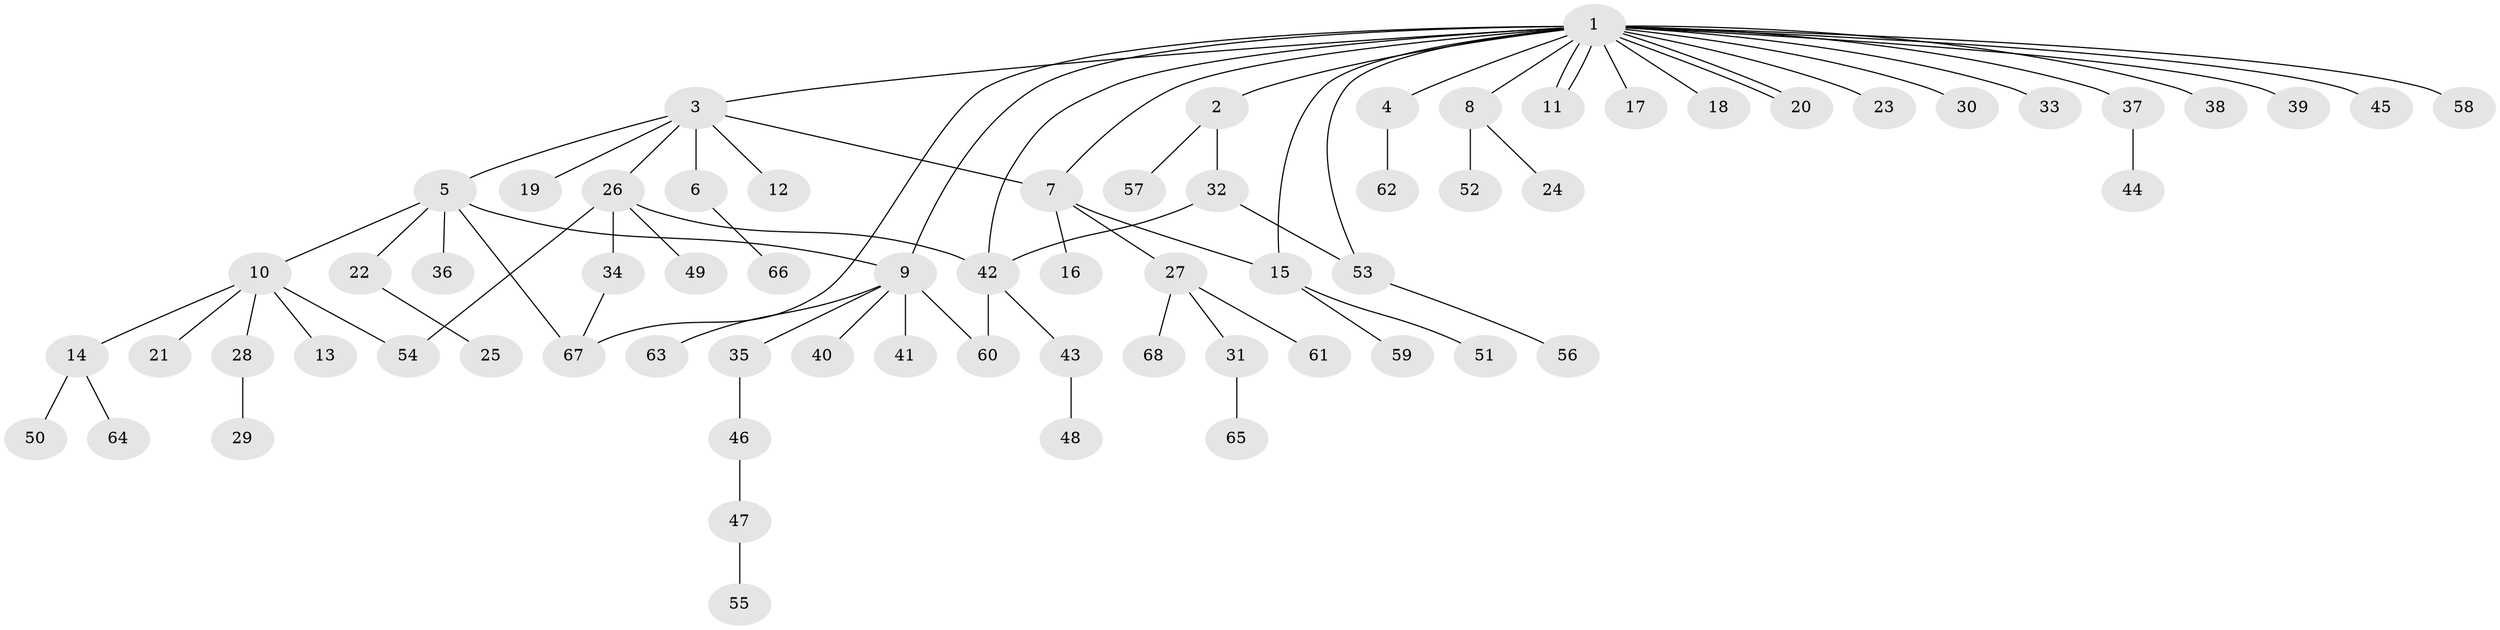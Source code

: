 // Generated by graph-tools (version 1.1) at 2025/14/03/09/25 04:14:21]
// undirected, 68 vertices, 79 edges
graph export_dot {
graph [start="1"]
  node [color=gray90,style=filled];
  1;
  2;
  3;
  4;
  5;
  6;
  7;
  8;
  9;
  10;
  11;
  12;
  13;
  14;
  15;
  16;
  17;
  18;
  19;
  20;
  21;
  22;
  23;
  24;
  25;
  26;
  27;
  28;
  29;
  30;
  31;
  32;
  33;
  34;
  35;
  36;
  37;
  38;
  39;
  40;
  41;
  42;
  43;
  44;
  45;
  46;
  47;
  48;
  49;
  50;
  51;
  52;
  53;
  54;
  55;
  56;
  57;
  58;
  59;
  60;
  61;
  62;
  63;
  64;
  65;
  66;
  67;
  68;
  1 -- 2;
  1 -- 3;
  1 -- 4;
  1 -- 7;
  1 -- 8;
  1 -- 9;
  1 -- 11;
  1 -- 11;
  1 -- 15;
  1 -- 17;
  1 -- 18;
  1 -- 20;
  1 -- 20;
  1 -- 23;
  1 -- 30;
  1 -- 33;
  1 -- 37;
  1 -- 38;
  1 -- 39;
  1 -- 42;
  1 -- 45;
  1 -- 53;
  1 -- 58;
  1 -- 67;
  2 -- 32;
  2 -- 57;
  3 -- 5;
  3 -- 6;
  3 -- 7;
  3 -- 12;
  3 -- 19;
  3 -- 26;
  4 -- 62;
  5 -- 9;
  5 -- 10;
  5 -- 22;
  5 -- 36;
  5 -- 67;
  6 -- 66;
  7 -- 15;
  7 -- 16;
  7 -- 27;
  8 -- 24;
  8 -- 52;
  9 -- 35;
  9 -- 40;
  9 -- 41;
  9 -- 60;
  9 -- 63;
  10 -- 13;
  10 -- 14;
  10 -- 21;
  10 -- 28;
  10 -- 54;
  14 -- 50;
  14 -- 64;
  15 -- 51;
  15 -- 59;
  22 -- 25;
  26 -- 34;
  26 -- 42;
  26 -- 49;
  26 -- 54;
  27 -- 31;
  27 -- 61;
  27 -- 68;
  28 -- 29;
  31 -- 65;
  32 -- 42;
  32 -- 53;
  34 -- 67;
  35 -- 46;
  37 -- 44;
  42 -- 43;
  42 -- 60;
  43 -- 48;
  46 -- 47;
  47 -- 55;
  53 -- 56;
}
